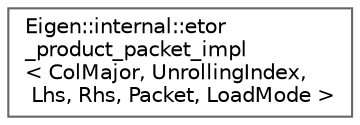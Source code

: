 digraph "类继承关系图"
{
 // LATEX_PDF_SIZE
  bgcolor="transparent";
  edge [fontname=Helvetica,fontsize=10,labelfontname=Helvetica,labelfontsize=10];
  node [fontname=Helvetica,fontsize=10,shape=box,height=0.2,width=0.4];
  rankdir="LR";
  Node0 [id="Node000000",label="Eigen::internal::etor\l_product_packet_impl\l\< ColMajor, UnrollingIndex,\l Lhs, Rhs, Packet, LoadMode \>",height=0.2,width=0.4,color="grey40", fillcolor="white", style="filled",URL="$struct_eigen_1_1internal_1_1etor__product__packet__impl_3_01_col_major_00_01_unrolling_index_00_61674c8fa281095814feb5ff92eba720.html",tooltip=" "];
}
